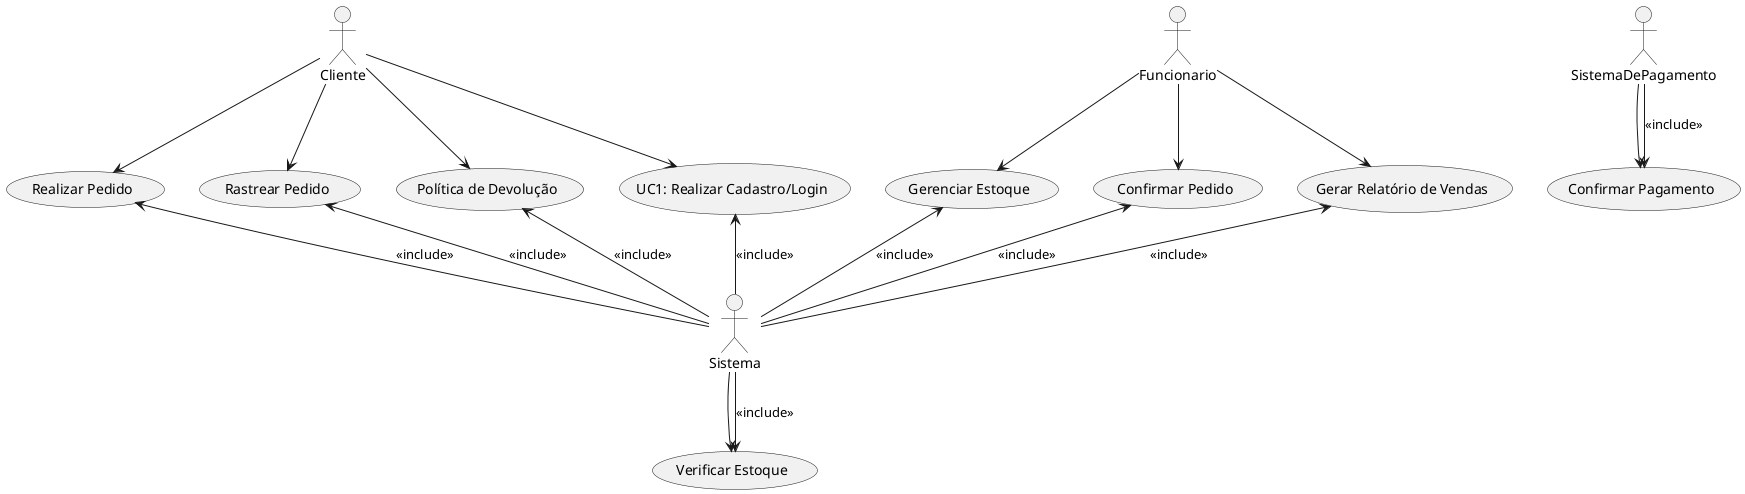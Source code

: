 @startuml caso de uso

:Cliente: --> (Realizar Pedido)
:Cliente: --> (Rastrear Pedido)
:Cliente: --> (Política de Devolução)
:Cliente: --> (UC1: Realizar Cadastro/Login)
:Funcionario: --> (Gerenciar Estoque)
:Funcionario: --> (Confirmar Pedido)
:Funcionario: --> (Gerar Relatório de Vendas)
:Sistema: --> (Verificar Estoque)
:SistemaDePagamento: --> (Confirmar Pagamento)

(Realizar Pedido) <-- Sistema : <<include>>
(Rastrear Pedido) <-- Sistema : <<include>>
(Política de Devolução) <-- Sistema : <<include>>
(UC1: Realizar Cadastro/Login) <-- Sistema : <<include>>
(Gerenciar Estoque) <-- Sistema : <<include>>
(Confirmar Pedido) <-- Sistema : <<include>>
(Gerar Relatório de Vendas) <-- Sistema : <<include>>
(Verificar Estoque) <-- Sistema : <<include>>
(Confirmar Pagamento) <-- SistemaDePagamento : <<include>>

@enduml
